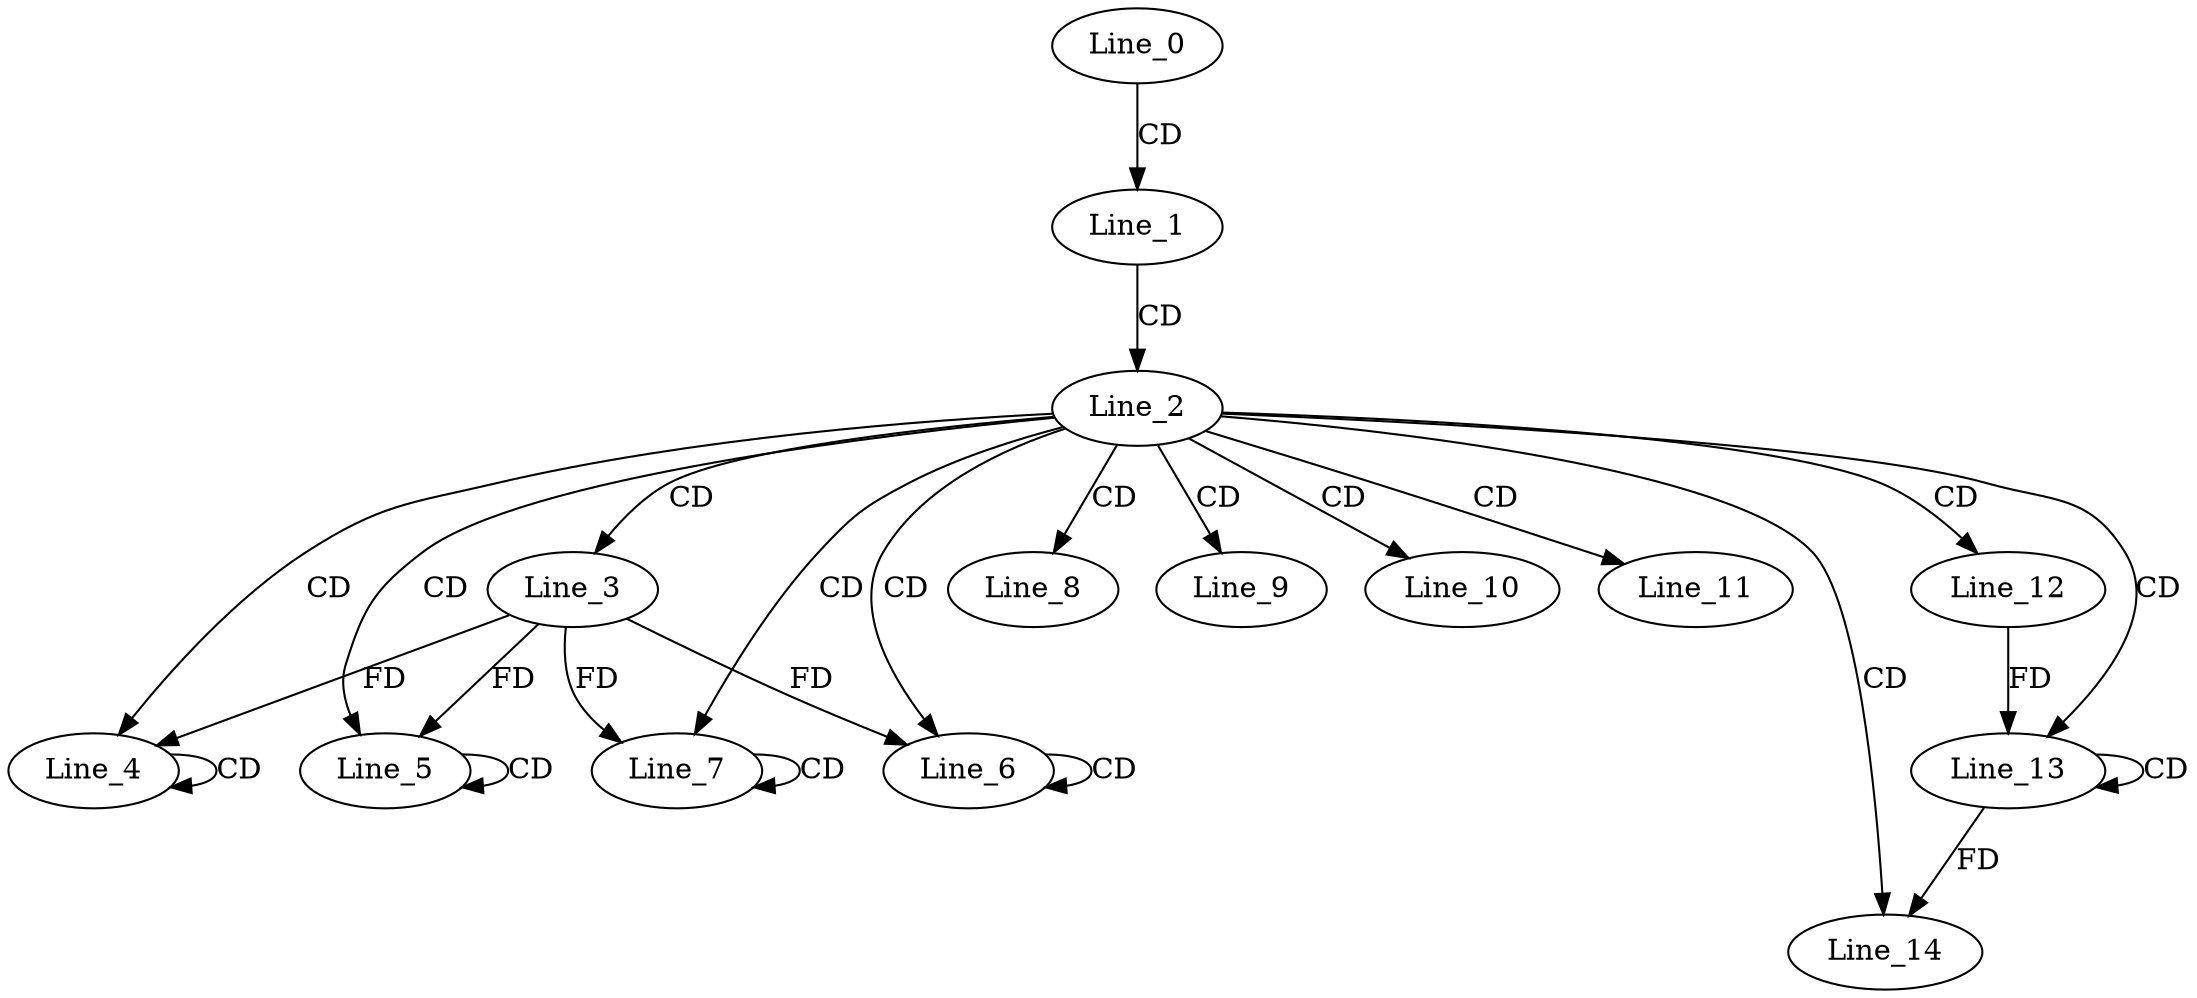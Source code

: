 digraph G {
  Line_0;
  Line_1;
  Line_2;
  Line_3;
  Line_4;
  Line_4;
  Line_5;
  Line_5;
  Line_6;
  Line_6;
  Line_7;
  Line_7;
  Line_8;
  Line_9;
  Line_10;
  Line_11;
  Line_12;
  Line_13;
  Line_13;
  Line_14;
  Line_0 -> Line_1 [ label="CD" ];
  Line_1 -> Line_2 [ label="CD" ];
  Line_2 -> Line_3 [ label="CD" ];
  Line_2 -> Line_4 [ label="CD" ];
  Line_4 -> Line_4 [ label="CD" ];
  Line_3 -> Line_4 [ label="FD" ];
  Line_2 -> Line_5 [ label="CD" ];
  Line_5 -> Line_5 [ label="CD" ];
  Line_3 -> Line_5 [ label="FD" ];
  Line_2 -> Line_6 [ label="CD" ];
  Line_6 -> Line_6 [ label="CD" ];
  Line_3 -> Line_6 [ label="FD" ];
  Line_2 -> Line_7 [ label="CD" ];
  Line_7 -> Line_7 [ label="CD" ];
  Line_3 -> Line_7 [ label="FD" ];
  Line_2 -> Line_8 [ label="CD" ];
  Line_2 -> Line_9 [ label="CD" ];
  Line_2 -> Line_10 [ label="CD" ];
  Line_2 -> Line_11 [ label="CD" ];
  Line_2 -> Line_12 [ label="CD" ];
  Line_2 -> Line_13 [ label="CD" ];
  Line_13 -> Line_13 [ label="CD" ];
  Line_12 -> Line_13 [ label="FD" ];
  Line_2 -> Line_14 [ label="CD" ];
  Line_13 -> Line_14 [ label="FD" ];
}
